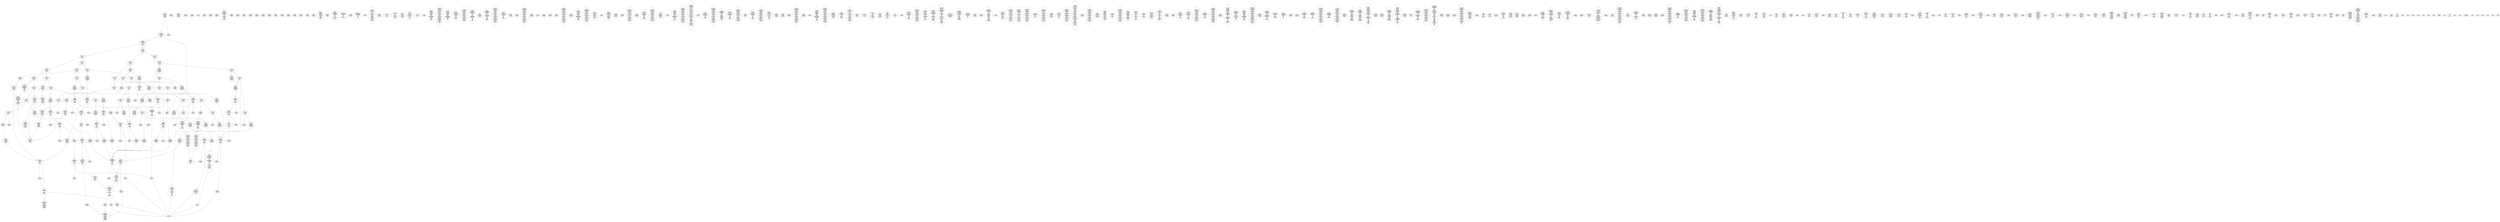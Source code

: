 /* Generated by GvGen v.1.0 (https://www.github.com/stricaud/gvgen) */

digraph G {
compound=true;
   node1 [label="[anywhere]"];
   node2 [label="# 0x0
PUSHX Data
PUSHX Data
MSTORE
CALLVALUE
ISZERO
PUSHX Data
JUMPI
"];
   node3 [label="# 0xc
PUSHX Data
REVERT
"];
   node4 [label="# 0x10
JUMPDEST
PUSHX LogicData
CALLDATASIZE
LT
PUSHX Data
JUMPI
"];
   node5 [label="# 0x1a
PUSHX Data
CALLDATALOAD
PUSHX BitData
SHR
PUSHX LogicData
GT
PUSHX Data
JUMPI
"];
   node6 [label="# 0x2b
PUSHX LogicData
GT
PUSHX Data
JUMPI
"];
   node7 [label="# 0x36
PUSHX LogicData
GT
PUSHX Data
JUMPI
"];
   node8 [label="# 0x41
PUSHX LogicData
EQ
PUSHX Data
JUMPI
"];
   node9 [label="# 0x4c
PUSHX LogicData
EQ
PUSHX Data
JUMPI
"];
   node10 [label="# 0x57
PUSHX LogicData
EQ
PUSHX Data
JUMPI
"];
   node11 [label="# 0x62
PUSHX LogicData
EQ
PUSHX Data
JUMPI
"];
   node12 [label="# 0x6d
PUSHX Data
REVERT
"];
   node13 [label="# 0x71
JUMPDEST
PUSHX LogicData
EQ
PUSHX Data
JUMPI
"];
   node14 [label="# 0x7d
PUSHX LogicData
EQ
PUSHX Data
JUMPI
"];
   node15 [label="# 0x88
PUSHX LogicData
EQ
PUSHX Data
JUMPI
"];
   node16 [label="# 0x93
PUSHX LogicData
EQ
PUSHX Data
JUMPI
"];
   node17 [label="# 0x9e
PUSHX Data
REVERT
"];
   node18 [label="# 0xa2
JUMPDEST
PUSHX LogicData
GT
PUSHX Data
JUMPI
"];
   node19 [label="# 0xae
PUSHX LogicData
EQ
PUSHX Data
JUMPI
"];
   node20 [label="# 0xb9
PUSHX LogicData
EQ
PUSHX Data
JUMPI
"];
   node21 [label="# 0xc4
PUSHX LogicData
EQ
PUSHX Data
JUMPI
"];
   node22 [label="# 0xcf
PUSHX LogicData
EQ
PUSHX Data
JUMPI
"];
   node23 [label="# 0xda
PUSHX Data
REVERT
"];
   node24 [label="# 0xde
JUMPDEST
PUSHX LogicData
EQ
PUSHX Data
JUMPI
"];
   node25 [label="# 0xea
PUSHX LogicData
EQ
PUSHX Data
JUMPI
"];
   node26 [label="# 0xf5
PUSHX LogicData
EQ
PUSHX Data
JUMPI
"];
   node27 [label="# 0x100
PUSHX LogicData
EQ
PUSHX Data
JUMPI
"];
   node28 [label="# 0x10b
PUSHX Data
REVERT
"];
   node29 [label="# 0x10f
JUMPDEST
PUSHX LogicData
GT
PUSHX Data
JUMPI
"];
   node30 [label="# 0x11b
PUSHX LogicData
GT
PUSHX Data
JUMPI
"];
   node31 [label="# 0x126
PUSHX LogicData
EQ
PUSHX Data
JUMPI
"];
   node32 [label="# 0x131
PUSHX LogicData
EQ
PUSHX Data
JUMPI
"];
   node33 [label="# 0x13c
PUSHX LogicData
EQ
PUSHX Data
JUMPI
"];
   node34 [label="# 0x147
PUSHX LogicData
EQ
PUSHX Data
JUMPI
"];
   node35 [label="# 0x152
PUSHX Data
REVERT
"];
   node36 [label="# 0x156
JUMPDEST
PUSHX LogicData
EQ
PUSHX Data
JUMPI
"];
   node37 [label="# 0x162
PUSHX LogicData
EQ
PUSHX Data
JUMPI
"];
   node38 [label="# 0x16d
PUSHX LogicData
EQ
PUSHX Data
JUMPI
"];
   node39 [label="# 0x178
PUSHX LogicData
EQ
PUSHX Data
JUMPI
"];
   node40 [label="# 0x183
PUSHX Data
REVERT
"];
   node41 [label="# 0x187
JUMPDEST
PUSHX LogicData
GT
PUSHX Data
JUMPI
"];
   node42 [label="# 0x193
PUSHX LogicData
EQ
PUSHX Data
JUMPI
"];
   node43 [label="# 0x19e
PUSHX LogicData
EQ
PUSHX Data
JUMPI
"];
   node44 [label="# 0x1a9
PUSHX LogicData
EQ
PUSHX Data
JUMPI
"];
   node45 [label="# 0x1b4
PUSHX LogicData
EQ
PUSHX Data
JUMPI
"];
   node46 [label="# 0x1bf
PUSHX Data
REVERT
"];
   node47 [label="# 0x1c3
JUMPDEST
PUSHX LogicData
EQ
PUSHX Data
JUMPI
"];
   node48 [label="# 0x1cf
PUSHX LogicData
EQ
PUSHX Data
JUMPI
"];
   node49 [label="# 0x1da
PUSHX LogicData
EQ
PUSHX Data
JUMPI
"];
   node50 [label="# 0x1e5
PUSHX LogicData
EQ
PUSHX Data
JUMPI
"];
   node51 [label="# 0x1f0
JUMPDEST
PUSHX Data
REVERT
"];
   node52 [label="# 0x1f5
JUMPDEST
PUSHX Data
PUSHX Data
CALLDATASIZE
PUSHX Data
PUSHX Data
JUMP
"];
   node53 [label="# 0x203
JUMPDEST
PUSHX Data
JUMP
"];
   node54 [label="# 0x208
JUMPDEST
PUSHX MemData
MLOAD
ISZERO
ISZERO
MSTORE
PUSHX ArithData
ADD
"];
   node55 [label="# 0x214
JUMPDEST
PUSHX MemData
MLOAD
SUB
RETURN
"];
   node56 [label="# 0x21d
JUMPDEST
PUSHX Data
PUSHX Data
JUMP
"];
   node57 [label="# 0x225
JUMPDEST
PUSHX MemData
MLOAD
PUSHX Data
PUSHX Data
JUMP
"];
   node58 [label="# 0x232
JUMPDEST
PUSHX Data
PUSHX Data
CALLDATASIZE
PUSHX Data
PUSHX Data
JUMP
"];
   node59 [label="# 0x240
JUMPDEST
PUSHX Data
JUMP
"];
   node60 [label="# 0x245
JUMPDEST
PUSHX MemData
MLOAD
PUSHX ArithData
PUSHX BitData
PUSHX BitData
SHL
SUB
AND
MSTORE
PUSHX ArithData
ADD
PUSHX Data
JUMP
"];
   node61 [label="# 0x25d
JUMPDEST
PUSHX Data
PUSHX Data
CALLDATASIZE
PUSHX Data
PUSHX Data
JUMP
"];
   node62 [label="# 0x26b
JUMPDEST
PUSHX Data
JUMP
"];
   node63 [label="# 0x270
JUMPDEST
STOP
"];
   node64 [label="# 0x272
JUMPDEST
PUSHX Data
PUSHX Data
CALLDATASIZE
PUSHX Data
PUSHX Data
JUMP
"];
   node65 [label="# 0x280
JUMPDEST
PUSHX Data
JUMP
"];
   node66 [label="# 0x285
JUMPDEST
PUSHX Data
PUSHX StorData
SLOAD
JUMP
"];
   node67 [label="# 0x28e
JUMPDEST
PUSHX MemData
MLOAD
MSTORE
PUSHX ArithData
ADD
PUSHX Data
JUMP
"];
   node68 [label="# 0x29c
JUMPDEST
PUSHX Data
PUSHX Data
CALLDATASIZE
PUSHX Data
PUSHX Data
JUMP
"];
   node69 [label="# 0x2aa
JUMPDEST
PUSHX Data
JUMP
"];
   node70 [label="# 0x2af
JUMPDEST
PUSHX Data
PUSHX Data
CALLDATASIZE
PUSHX Data
PUSHX Data
JUMP
"];
   node71 [label="# 0x2bd
JUMPDEST
PUSHX Data
JUMP
"];
   node72 [label="# 0x2c2
JUMPDEST
PUSHX Data
MLOAD
PUSHX ArithData
PUSHX BitData
PUSHX BitData
SHL
SUB
AND
MSTORE
PUSHX ArithData
ADD
MSTORE
ADD
PUSHX Data
JUMP
"];
   node73 [label="# 0x2e1
JUMPDEST
PUSHX Data
PUSHX Data
CALLDATASIZE
PUSHX Data
PUSHX Data
JUMP
"];
   node74 [label="# 0x2ef
JUMPDEST
PUSHX Data
JUMP
"];
   node75 [label="# 0x2f4
JUMPDEST
PUSHX Data
PUSHX Data
CALLDATASIZE
PUSHX Data
PUSHX Data
JUMP
"];
   node76 [label="# 0x302
JUMPDEST
PUSHX Data
JUMP
"];
   node77 [label="# 0x307
JUMPDEST
PUSHX Data
PUSHX Data
CALLDATASIZE
PUSHX Data
PUSHX Data
JUMP
"];
   node78 [label="# 0x315
JUMPDEST
PUSHX Data
JUMP
"];
   node79 [label="# 0x31a
JUMPDEST
PUSHX Data
PUSHX Data
CALLDATASIZE
PUSHX Data
PUSHX Data
JUMP
"];
   node80 [label="# 0x328
JUMPDEST
PUSHX Data
JUMP
"];
   node81 [label="# 0x32d
JUMPDEST
PUSHX Data
PUSHX Data
CALLDATASIZE
PUSHX Data
PUSHX Data
JUMP
"];
   node82 [label="# 0x33b
JUMPDEST
PUSHX Data
JUMP
"];
   node83 [label="# 0x340
JUMPDEST
PUSHX Data
PUSHX Data
CALLDATASIZE
PUSHX Data
PUSHX Data
JUMP
"];
   node84 [label="# 0x34e
JUMPDEST
PUSHX Data
JUMP
"];
   node85 [label="# 0x353
JUMPDEST
PUSHX Data
PUSHX Data
JUMP
"];
   node86 [label="# 0x35b
JUMPDEST
PUSHX Data
PUSHX Data
CALLDATASIZE
PUSHX Data
PUSHX Data
JUMP
"];
   node87 [label="# 0x369
JUMPDEST
PUSHX Data
JUMP
"];
   node88 [label="# 0x36e
JUMPDEST
PUSHX StorData
SLOAD
PUSHX ArithData
PUSHX BitData
PUSHX BitData
SHL
SUB
AND
PUSHX Data
JUMP
"];
   node89 [label="# 0x37f
JUMPDEST
PUSHX StorData
SLOAD
PUSHX Data
PUSHX Data
DIV
PUSHX BitData
AND
JUMP
"];
   node90 [label="# 0x393
JUMPDEST
PUSHX MemData
MLOAD
PUSHX BitData
AND
MSTORE
PUSHX ArithData
ADD
PUSHX Data
JUMP
"];
   node91 [label="# 0x3a5
JUMPDEST
PUSHX Data
PUSHX Data
CALLDATASIZE
PUSHX Data
PUSHX Data
JUMP
"];
   node92 [label="# 0x3b3
JUMPDEST
PUSHX Data
JUMP
"];
   node93 [label="# 0x3b8
JUMPDEST
PUSHX Data
PUSHX Data
JUMP
"];
   node94 [label="# 0x3c0
JUMPDEST
PUSHX StorData
SLOAD
PUSHX Data
PUSHX BitData
AND
JUMP
"];
   node95 [label="# 0x3ce
JUMPDEST
PUSHX MemData
MLOAD
PUSHX BitData
AND
MSTORE
PUSHX ArithData
ADD
PUSHX Data
JUMP
"];
   node96 [label="# 0x3e1
JUMPDEST
PUSHX Data
PUSHX Data
CALLDATASIZE
PUSHX Data
PUSHX Data
JUMP
"];
   node97 [label="# 0x3ef
JUMPDEST
PUSHX Data
JUMP
"];
   node98 [label="# 0x3f4
JUMPDEST
PUSHX Data
PUSHX Data
CALLDATASIZE
PUSHX Data
PUSHX Data
JUMP
"];
   node99 [label="# 0x402
JUMPDEST
PUSHX Data
JUMP
"];
   node100 [label="# 0x407
JUMPDEST
PUSHX Data
PUSHX Data
CALLDATASIZE
PUSHX Data
PUSHX Data
JUMP
"];
   node101 [label="# 0x415
JUMPDEST
PUSHX Data
JUMP
"];
   node102 [label="# 0x41a
JUMPDEST
PUSHX Data
PUSHX Data
JUMP
"];
   node103 [label="# 0x422
JUMPDEST
PUSHX Data
PUSHX Data
CALLDATASIZE
PUSHX Data
PUSHX Data
JUMP
"];
   node104 [label="# 0x430
JUMPDEST
PUSHX Data
JUMP
"];
   node105 [label="# 0x435
JUMPDEST
PUSHX Data
PUSHX Data
CALLDATASIZE
PUSHX Data
PUSHX Data
JUMP
"];
   node106 [label="# 0x443
JUMPDEST
PUSHX Data
JUMP
"];
   node107 [label="# 0x448
JUMPDEST
PUSHX StorData
SLOAD
PUSHX Data
PUSHX Data
DIV
PUSHX BitData
AND
JUMP
"];
   node108 [label="# 0x45b
JUMPDEST
PUSHX Data
PUSHX Data
CALLDATASIZE
PUSHX Data
PUSHX Data
JUMP
"];
   node109 [label="# 0x469
JUMPDEST
PUSHX Data
JUMP
"];
   node110 [label="# 0x46e
JUMPDEST
PUSHX Data
PUSHX Data
JUMP
"];
   node111 [label="# 0x476
JUMPDEST
PUSHX Data
PUSHX Data
CALLDATASIZE
PUSHX Data
PUSHX Data
JUMP
"];
   node112 [label="# 0x484
JUMPDEST
PUSHX Data
PUSHX Data
MSTORE
PUSHX Data
MSTORE
PUSHX Data
SHA3
SLOAD
PUSHX BitData
AND
JUMP
"];
   node113 [label="# 0x499
JUMPDEST
PUSHX Data
PUSHX Data
CALLDATASIZE
PUSHX Data
PUSHX Data
JUMP
"];
   node114 [label="# 0x4a7
JUMPDEST
PUSHX Data
JUMP
"];
   node115 [label="# 0x4ac
JUMPDEST
PUSHX Data
PUSHX ArithData
PUSHX BitData
PUSHX BitData
SHL
SUB
NOT
AND
PUSHX LogicData
EQ
PUSHX Data
JUMPI
"];
   node116 [label="# 0x4e1
PUSHX ArithData
PUSHX BitData
PUSHX BitData
SHL
SUB
NOT
AND
PUSHX LogicData
EQ
"];
   node117 [label="# 0x50f
JUMPDEST
PUSHX Data
JUMPI
"];
   node118 [label="# 0x515
PUSHX LogicData
PUSHX ArithData
PUSHX BitData
PUSHX BitData
SHL
SUB
NOT
AND
EQ
"];
   node119 [label="# 0x543
JUMPDEST
JUMP
"];
   node120 [label="# 0x549
JUMPDEST
PUSHX Data
PUSHX StorData
SLOAD
PUSHX Data
PUSHX Data
JUMP
"];
   node121 [label="# 0x558
JUMPDEST
PUSHX ArithData
ADD
PUSHX ArithData
DIV
MUL
PUSHX ArithData
ADD
PUSHX MemData
MLOAD
ADD
PUSHX Data
MSTORE
MSTORE
PUSHX ArithData
ADD
SLOAD
PUSHX Data
PUSHX Data
JUMP
"];
   node122 [label="# 0x584
JUMPDEST
ISZERO
PUSHX Data
JUMPI
"];
   node123 [label="# 0x58b
PUSHX LogicData
LT
PUSHX Data
JUMPI
"];
   node124 [label="# 0x593
PUSHX ArithData
SLOAD
DIV
MUL
MSTORE
PUSHX ArithData
ADD
PUSHX Data
JUMP
"];
   node125 [label="# 0x5a6
JUMPDEST
ADD
PUSHX Data
MSTORE
PUSHX Data
PUSHX Data
SHA3
"];
   node126 [label="# 0x5b4
JUMPDEST
SLOAD
MSTORE
PUSHX ArithData
ADD
PUSHX ArithData
ADD
GT
PUSHX Data
JUMPI
"];
   node127 [label="# 0x5c8
SUB
PUSHX BitData
AND
ADD
"];
   node128 [label="# 0x5d1
JUMPDEST
JUMP
"];
   node129 [label="# 0x5db
JUMPDEST
PUSHX Data
MSTORE
PUSHX Data
PUSHX Data
MSTORE
PUSHX Data
SHA3
SLOAD
PUSHX ArithData
PUSHX BitData
PUSHX BitData
SHL
SUB
AND
PUSHX Data
JUMPI
"];
   node130 [label="# 0x5f8
PUSHX MemData
MLOAD
PUSHX BitData
PUSHX BitData
SHL
MSTORE
PUSHX Data
PUSHX ArithData
ADD
MSTORE
PUSHX Data
PUSHX ArithData
ADD
MSTORE
PUSHX Data
PUSHX ArithData
ADD
MSTORE
PUSHX BitData
PUSHX BitData
SHL
PUSHX ArithData
ADD
MSTORE
PUSHX ArithData
ADD
"];
   node131 [label="# 0x650
JUMPDEST
PUSHX MemData
MLOAD
SUB
REVERT
"];
   node132 [label="# 0x659
JUMPDEST
PUSHX Data
MSTORE
PUSHX Data
PUSHX Data
MSTORE
PUSHX Data
SHA3
SLOAD
PUSHX ArithData
PUSHX BitData
PUSHX BitData
SHL
SUB
AND
JUMP
"];
   node133 [label="# 0x675
JUMPDEST
PUSHX StorData
SLOAD
PUSHX ArithData
PUSHX BitData
PUSHX BitData
SHL
SUB
AND
CALLER
EQ
PUSHX Data
JUMPI
"];
   node134 [label="# 0x688
PUSHX MemData
MLOAD
PUSHX BitData
PUSHX BitData
SHL
MSTORE
PUSHX Data
PUSHX ArithData
ADD
MSTORE
PUSHX ArithData
ADD
MSTORE
PUSHX Data
PUSHX ArithData
ADD
MSTORE
PUSHX ArithData
ADD
PUSHX Data
JUMP
"];
   node135 [label="# 0x6cf
JUMPDEST
PUSHX StorData
SLOAD
PUSHX ArithData
PUSHX BitData
PUSHX BitData
SHL
SUB
NOT
AND
PUSHX ArithData
PUSHX BitData
PUSHX BitData
SHL
SUB
AND
OR
SSTORE
JUMP
"];
   node136 [label="# 0x6f1
JUMPDEST
PUSHX Data
PUSHX Data
PUSHX Data
JUMP
"];
   node137 [label="# 0x6fc
JUMPDEST
PUSHX ArithData
PUSHX BitData
PUSHX BitData
SHL
SUB
AND
PUSHX ArithData
PUSHX BitData
PUSHX BitData
SHL
SUB
AND
EQ
ISZERO
PUSHX Data
JUMPI
"];
   node138 [label="# 0x719
PUSHX MemData
MLOAD
PUSHX BitData
PUSHX BitData
SHL
MSTORE
PUSHX Data
PUSHX ArithData
ADD
MSTORE
PUSHX Data
PUSHX ArithData
ADD
MSTORE
PUSHX Data
PUSHX ArithData
ADD
MSTORE
PUSHX Data
PUSHX ArithData
ADD
MSTORE
PUSHX ArithData
ADD
PUSHX Data
JUMP
"];
   node139 [label="# 0x786
JUMPDEST
CALLER
PUSHX ArithData
PUSHX BitData
PUSHX BitData
SHL
SUB
AND
EQ
PUSHX Data
JUMPI
"];
   node140 [label="# 0x798
PUSHX Data
CALLER
PUSHX Data
JUMP
"];
   node141 [label="# 0x7a2
JUMPDEST
PUSHX Data
JUMPI
"];
   node142 [label="# 0x7a7
PUSHX MemData
MLOAD
PUSHX BitData
PUSHX BitData
SHL
MSTORE
PUSHX Data
PUSHX ArithData
ADD
MSTORE
PUSHX Data
PUSHX ArithData
ADD
MSTORE
PUSHX Data
PUSHX ArithData
ADD
MSTORE
PUSHX Data
PUSHX ArithData
ADD
MSTORE
PUSHX ArithData
ADD
PUSHX Data
JUMP
"];
   node143 [label="# 0x814
JUMPDEST
PUSHX Data
PUSHX Data
JUMP
"];
   node144 [label="# 0x81e
JUMPDEST
JUMP
"];
   node145 [label="# 0x823
JUMPDEST
PUSHX Data
CALLER
"];
   node146 [label="# 0x828
JUMPDEST
PUSHX Data
JUMP
"];
   node147 [label="# 0x82e
JUMPDEST
PUSHX Data
JUMPI
"];
   node148 [label="# 0x833
PUSHX MemData
MLOAD
PUSHX BitData
PUSHX BitData
SHL
MSTORE
PUSHX Data
PUSHX ArithData
ADD
MSTORE
PUSHX Data
PUSHX ArithData
ADD
MSTORE
PUSHX Data
PUSHX ArithData
ADD
MSTORE
PUSHX Data
PUSHX ArithData
ADD
MSTORE
PUSHX ArithData
ADD
PUSHX Data
JUMP
"];
   node149 [label="# 0x8a0
JUMPDEST
PUSHX Data
PUSHX Data
JUMP
"];
   node150 [label="# 0x8ab
JUMPDEST
PUSHX Data
MSTORE
PUSHX Data
PUSHX Data
MSTORE
PUSHX Data
SHA3
SLOAD
PUSHX ArithData
PUSHX BitData
PUSHX BitData
SHL
SUB
AND
PUSHX Data
JUMPI
"];
   node151 [label="# 0x8ca
PUSHX MemData
MLOAD
PUSHX BitData
PUSHX BitData
SHL
MSTORE
PUSHX Data
PUSHX ArithData
ADD
MSTORE
PUSHX Data
PUSHX ArithData
ADD
MSTORE
PUSHX Data
PUSHX ArithData
ADD
MSTORE
PUSHX ArithData
ADD
PUSHX Data
JUMP
"];
   node152 [label="# 0x911
JUMPDEST
PUSHX StorData
SLOAD
PUSHX Data
PUSHX Data
PUSHX Data
DIV
PUSHX BitData
AND
PUSHX Data
JUMP
"];
   node153 [label="# 0x93e
JUMPDEST
JUMP
"];
   node154 [label="# 0x949
JUMPDEST
PUSHX Data
PUSHX MemData
MLOAD
PUSHX ArithData
ADD
PUSHX Data
MSTORE
PUSHX Data
MSTORE
PUSHX Data
JUMP
"];
   node155 [label="# 0x964
JUMPDEST
PUSHX Data
CALLER
PUSHX Data
JUMP
"];
   node156 [label="# 0x96d
JUMPDEST
PUSHX Data
JUMPI
"];
   node157 [label="# 0x972
PUSHX MemData
MLOAD
PUSHX BitData
PUSHX BitData
SHL
MSTORE
PUSHX Data
PUSHX ArithData
ADD
MSTORE
PUSHX ArithData
ADD
MSTORE
PUSHX Data
PUSHX ArithData
ADD
MSTORE
PUSHX ArithData
ADD
PUSHX Data
JUMP
"];
   node158 [label="# 0x9b9
JUMPDEST
PUSHX Data
PUSHX Data
JUMP
"];
   node159 [label="# 0x9c2
JUMPDEST
JUMP
"];
   node160 [label="# 0x9c5
JUMPDEST
PUSHX StorData
SLOAD
PUSHX ArithData
PUSHX BitData
PUSHX BitData
SHL
SUB
AND
CALLER
EQ
PUSHX Data
JUMPI
"];
   node161 [label="# 0x9d8
PUSHX MemData
MLOAD
PUSHX BitData
PUSHX BitData
SHL
MSTORE
PUSHX Data
PUSHX ArithData
ADD
MSTORE
PUSHX ArithData
ADD
MSTORE
PUSHX Data
PUSHX ArithData
ADD
MSTORE
PUSHX ArithData
ADD
PUSHX Data
JUMP
"];
   node162 [label="# 0xa1f
JUMPDEST
MLOAD
PUSHX Data
PUSHX Data
PUSHX ArithData
ADD
PUSHX Data
JUMP
"];
   node163 [label="# 0xa32
JUMPDEST
JUMP
"];
   node164 [label="# 0xa36
JUMPDEST
PUSHX Data
MSTORE
PUSHX Data
PUSHX Data
MSTORE
PUSHX Data
SHA3
SLOAD
PUSHX ArithData
PUSHX BitData
PUSHX BitData
SHL
SUB
AND
PUSHX Data
JUMPI
"];
   node165 [label="# 0xa54
PUSHX MemData
MLOAD
PUSHX BitData
PUSHX BitData
SHL
MSTORE
PUSHX Data
PUSHX ArithData
ADD
MSTORE
PUSHX Data
PUSHX ArithData
ADD
MSTORE
PUSHX Data
PUSHX ArithData
ADD
MSTORE
PUSHX Data
PUSHX ArithData
ADD
MSTORE
PUSHX ArithData
ADD
PUSHX Data
JUMP
"];
   node166 [label="# 0xac1
JUMPDEST
PUSHX MemData
MLOAD
PUSHX BitData
NOT
PUSHX BitData
SHL
AND
PUSHX ArithData
ADD
MSTORE
PUSHX BitData
AND
PUSHX ArithData
ADD
MSTORE
PUSHX Data
PUSHX ArithData
ADD
PUSHX MemData
MLOAD
PUSHX ArithData
SUB
SUB
MSTORE
PUSHX Data
MSTORE
MLOAD
PUSHX ArithData
ADD
SHA3
PUSHX Data
PUSHX Data
PUSHX StorData
SLOAD
PUSHX Data
JUMP
"];
   node167 [label="# 0xb34
JUMPDEST
JUMP
"];
   node168 [label="# 0xb3e
JUMPDEST
PUSHX Data
PUSHX ArithData
PUSHX BitData
PUSHX BitData
SHL
SUB
AND
PUSHX Data
JUMPI
"];
   node169 [label="# 0xb4f
PUSHX MemData
MLOAD
PUSHX BitData
PUSHX BitData
SHL
MSTORE
PUSHX Data
PUSHX ArithData
ADD
MSTORE
PUSHX Data
PUSHX ArithData
ADD
MSTORE
PUSHX Data
PUSHX ArithData
ADD
MSTORE
PUSHX Data
PUSHX ArithData
ADD
MSTORE
PUSHX ArithData
ADD
PUSHX Data
JUMP
"];
   node170 [label="# 0xbbc
JUMPDEST
PUSHX ArithData
PUSHX BitData
PUSHX BitData
SHL
SUB
AND
PUSHX Data
MSTORE
PUSHX Data
PUSHX Data
MSTORE
PUSHX Data
SHA3
SLOAD
JUMP
"];
   node171 [label="# 0xbd8
JUMPDEST
PUSHX StorData
SLOAD
PUSHX ArithData
PUSHX BitData
PUSHX BitData
SHL
SUB
AND
CALLER
EQ
PUSHX Data
JUMPI
"];
   node172 [label="# 0xbeb
PUSHX MemData
MLOAD
PUSHX BitData
PUSHX BitData
SHL
MSTORE
PUSHX Data
PUSHX ArithData
ADD
MSTORE
PUSHX ArithData
ADD
MSTORE
PUSHX Data
PUSHX ArithData
ADD
MSTORE
PUSHX ArithData
ADD
PUSHX Data
JUMP
"];
   node173 [label="# 0xc32
JUMPDEST
PUSHX Data
PUSHX Data
PUSHX Data
JUMP
"];
   node174 [label="# 0xc3c
JUMPDEST
JUMP
"];
   node175 [label="# 0xc3e
JUMPDEST
PUSHX StorData
SLOAD
PUSHX ArithData
PUSHX BitData
PUSHX BitData
SHL
SUB
AND
CALLER
EQ
PUSHX Data
JUMPI
"];
   node176 [label="# 0xc51
PUSHX MemData
MLOAD
PUSHX BitData
PUSHX BitData
SHL
MSTORE
PUSHX Data
PUSHX ArithData
ADD
MSTORE
PUSHX ArithData
ADD
MSTORE
PUSHX Data
PUSHX ArithData
ADD
MSTORE
PUSHX ArithData
ADD
PUSHX Data
JUMP
"];
   node177 [label="# 0xc98
JUMPDEST
PUSHX Data
SSTORE
JUMP
"];
   node178 [label="# 0xc9d
JUMPDEST
PUSHX StorData
SLOAD
PUSHX ArithData
PUSHX BitData
PUSHX BitData
SHL
SUB
AND
CALLER
EQ
PUSHX Data
JUMPI
"];
   node179 [label="# 0xcb0
PUSHX MemData
MLOAD
PUSHX BitData
PUSHX BitData
SHL
MSTORE
PUSHX Data
PUSHX ArithData
ADD
MSTORE
PUSHX ArithData
ADD
MSTORE
PUSHX Data
PUSHX ArithData
ADD
MSTORE
PUSHX ArithData
ADD
PUSHX Data
JUMP
"];
   node180 [label="# 0xcf7
JUMPDEST
PUSHX StorData
SLOAD
PUSHX BitData
AND
PUSHX ArithData
MUL
PUSHX BitData
NOT
AND
OR
SSTORE
JUMP
"];
   node181 [label="# 0xd17
JUMPDEST
PUSHX Data
PUSHX StorData
SLOAD
PUSHX Data
PUSHX Data
JUMP
"];
   node182 [label="# 0xd26
JUMPDEST
PUSHX Data
CALLER
PUSHX Data
JUMP
"];
   node183 [label="# 0xd31
JUMPDEST
PUSHX Data
CALLER
PUSHX Data
JUMP
"];
   node184 [label="# 0xd3b
JUMPDEST
PUSHX Data
JUMPI
"];
   node185 [label="# 0xd40
PUSHX MemData
MLOAD
PUSHX BitData
PUSHX BitData
SHL
MSTORE
PUSHX Data
PUSHX ArithData
ADD
MSTORE
PUSHX Data
PUSHX ArithData
ADD
MSTORE
PUSHX Data
PUSHX ArithData
ADD
MSTORE
PUSHX Data
PUSHX ArithData
ADD
MSTORE
PUSHX ArithData
ADD
PUSHX Data
JUMP
"];
   node186 [label="# 0xdad
JUMPDEST
PUSHX Data
PUSHX Data
JUMP
"];
   node187 [label="# 0xdb9
JUMPDEST
JUMP
"];
   node188 [label="# 0xdbf
JUMPDEST
PUSHX Data
MSTORE
PUSHX Data
PUSHX Data
MSTORE
PUSHX Data
SHA3
SLOAD
PUSHX Data
PUSHX ArithData
PUSHX BitData
PUSHX BitData
SHL
SUB
AND
PUSHX Data
JUMPI
"];
   node189 [label="# 0xddf
PUSHX MemData
MLOAD
PUSHX BitData
PUSHX BitData
SHL
MSTORE
PUSHX Data
PUSHX ArithData
ADD
MSTORE
PUSHX Data
PUSHX ArithData
ADD
MSTORE
PUSHX Data
PUSHX ArithData
ADD
MSTORE
PUSHX Data
PUSHX ArithData
ADD
MSTORE
PUSHX ArithData
ADD
PUSHX Data
JUMP
"];
   node190 [label="# 0xe4c
JUMPDEST
PUSHX Data
PUSHX MemData
MLOAD
PUSHX ArithData
ADD
PUSHX Data
PUSHX Data
JUMP
"];
   node191 [label="# 0xe5e
JUMPDEST
PUSHX MemData
MLOAD
PUSHX ArithData
SUB
SUB
MSTORE
PUSHX Data
MSTORE
JUMP
"];
   node192 [label="# 0xe74
JUMPDEST
PUSHX StorData
SLOAD
PUSHX Data
PUSHX Data
JUMP
"];
   node193 [label="# 0xe81
JUMPDEST
PUSHX ArithData
ADD
PUSHX ArithData
DIV
MUL
PUSHX ArithData
ADD
PUSHX MemData
MLOAD
ADD
PUSHX Data
MSTORE
MSTORE
PUSHX ArithData
ADD
SLOAD
PUSHX Data
PUSHX Data
JUMP
"];
   node194 [label="# 0xead
JUMPDEST
ISZERO
PUSHX Data
JUMPI
"];
   node195 [label="# 0xeb4
PUSHX LogicData
LT
PUSHX Data
JUMPI
"];
   node196 [label="# 0xebc
PUSHX ArithData
SLOAD
DIV
MUL
MSTORE
PUSHX ArithData
ADD
PUSHX Data
JUMP
"];
   node197 [label="# 0xecf
JUMPDEST
ADD
PUSHX Data
MSTORE
PUSHX Data
PUSHX Data
SHA3
"];
   node198 [label="# 0xedd
JUMPDEST
SLOAD
MSTORE
PUSHX ArithData
ADD
PUSHX ArithData
ADD
GT
PUSHX Data
JUMPI
"];
   node199 [label="# 0xef1
SUB
PUSHX BitData
AND
ADD
"];
   node200 [label="# 0xefa
JUMPDEST
JUMP
"];
   node201 [label="# 0xf02
JUMPDEST
PUSHX StorData
SLOAD
PUSHX ArithData
PUSHX BitData
PUSHX BitData
SHL
SUB
AND
CALLER
EQ
PUSHX Data
JUMPI
"];
   node202 [label="# 0xf15
PUSHX MemData
MLOAD
PUSHX BitData
PUSHX BitData
SHL
MSTORE
PUSHX Data
PUSHX ArithData
ADD
MSTORE
PUSHX ArithData
ADD
MSTORE
PUSHX Data
PUSHX ArithData
ADD
MSTORE
PUSHX ArithData
ADD
PUSHX Data
JUMP
"];
   node203 [label="# 0xf5c
JUMPDEST
PUSHX StorData
SLOAD
ISZERO
ISZERO
PUSHX BitData
PUSHX BitData
SHL
MUL
PUSHX BitData
PUSHX BitData
SHL
NOT
AND
OR
SSTORE
JUMP
"];
   node204 [label="# 0xf7a
JUMPDEST
PUSHX StorData
SLOAD
PUSHX Data
PUSHX ArithData
PUSHX BitData
PUSHX BitData
SHL
SUB
AND
PUSHX BitData
PUSHX BitData
SHL
DIV
PUSHX BitData
AND
ISZERO
PUSHX Data
JUMPI
"];
   node205 [label="# 0xf9c
PUSHX MemData
MLOAD
PUSHX Data
MSTORE
PUSHX ArithData
PUSHX BitData
PUSHX BitData
SHL
SUB
AND
PUSHX ArithData
ADD
MSTORE
AND
AND
PUSHX Data
PUSHX ArithData
ADD
PUSHX Data
PUSHX MemData
MLOAD
SUB
GAS
STATICCALL
ISZERO
ISZERO
PUSHX Data
JUMPI
"];
   node206 [label="# 0xff7
RETURNDATASIZE
PUSHX Data
RETURNDATACOPY
RETURNDATASIZE
PUSHX Data
REVERT
"];
   node207 [label="# 0x1000
JUMPDEST
PUSHX MemData
MLOAD
RETURNDATASIZE
PUSHX BitData
NOT
PUSHX ArithData
ADD
AND
ADD
PUSHX Data
MSTORE
ADD
PUSHX Data
PUSHX Data
JUMP
"];
   node208 [label="# 0x1024
JUMPDEST
PUSHX ArithData
PUSHX BitData
PUSHX BitData
SHL
SUB
AND
EQ
"];
   node209 [label="# 0x102f
JUMPDEST
ISZERO
PUSHX Data
JUMPI
"];
   node210 [label="# 0x1035
PUSHX Data
PUSHX Data
JUMP
"];
   node211 [label="# 0x103e
JUMPDEST
PUSHX ArithData
PUSHX BitData
PUSHX BitData
SHL
SUB
AND
PUSHX Data
MSTORE
PUSHX Data
PUSHX Data
MSTORE
PUSHX Data
SHA3
AND
MSTORE
MSTORE
SHA3
SLOAD
PUSHX BitData
AND
"];
   node212 [label="# 0x1068
JUMPDEST
JUMP
"];
   node213 [label="# 0x1070
JUMPDEST
PUSHX StorData
SLOAD
PUSHX BitData
PUSHX BitData
SHL
DIV
PUSHX BitData
AND
ISZERO
PUSHX Data
JUMPI
"];
   node214 [label="# 0x1083
PUSHX MemData
MLOAD
PUSHX BitData
PUSHX BitData
SHL
MSTORE
PUSHX Data
PUSHX ArithData
ADD
MSTORE
PUSHX ArithData
ADD
MSTORE
PUSHX Data
PUSHX ArithData
ADD
MSTORE
PUSHX ArithData
ADD
PUSHX Data
JUMP
"];
   node215 [label="# 0x10ca
JUMPDEST
PUSHX StorData
SLOAD
PUSHX BitData
PUSHX BitData
SHL
NOT
AND
PUSHX BitData
PUSHX BitData
SHL
OR
SSTORE
PUSHX StorData
SLOAD
PUSHX Data
DIV
PUSHX BitData
AND
PUSHX Data
JUMPI
"];
   node216 [label="# 0x10ee
PUSHX MemData
MLOAD
PUSHX BitData
PUSHX BitData
SHL
MSTORE
PUSHX Data
PUSHX ArithData
ADD
MSTORE
PUSHX Data
PUSHX ArithData
ADD
MSTORE
PUSHX Data
PUSHX ArithData
ADD
MSTORE
PUSHX ArithData
ADD
PUSHX Data
JUMP
"];
   node217 [label="# 0x1135
JUMPDEST
PUSHX LogicData
PUSHX BitData
AND
GT
PUSHX Data
JUMPI
"];
   node218 [label="# 0x1141
PUSHX MemData
MLOAD
PUSHX BitData
PUSHX BitData
SHL
MSTORE
PUSHX Data
PUSHX ArithData
ADD
MSTORE
PUSHX Data
PUSHX ArithData
ADD
MSTORE
PUSHX Data
PUSHX ArithData
ADD
MSTORE
PUSHX ArithData
ADD
PUSHX Data
JUMP
"];
   node219 [label="# 0x1188
JUMPDEST
PUSHX Data
PUSHX BitData
SHR
PUSHX Data
PUSHX Data
JUMP
"];
   node220 [label="# 0x1197
JUMPDEST
PUSHX BitData
AND
PUSHX BitData
AND
LT
PUSHX Data
JUMPI
"];
   node221 [label="# 0x11a4
PUSHX MemData
MLOAD
PUSHX BitData
PUSHX BitData
SHL
MSTORE
PUSHX Data
PUSHX ArithData
ADD
MSTORE
PUSHX Data
PUSHX ArithData
ADD
MSTORE
PUSHX Data
PUSHX ArithData
ADD
MSTORE
PUSHX ArithData
ADD
PUSHX Data
JUMP
"];
   node222 [label="# 0x11eb
JUMPDEST
PUSHX StorData
SLOAD
PUSHX MemData
MLOAD
PUSHX BitData
NOT
CALLER
PUSHX BitData
SHL
AND
PUSHX ArithData
ADD
MSTORE
PUSHX BitData
AND
PUSHX ArithData
ADD
MSTORE
PUSHX Data
PUSHX ArithData
ADD
PUSHX MemData
MLOAD
PUSHX ArithData
SUB
SUB
MSTORE
PUSHX Data
MSTORE
MLOAD
PUSHX ArithData
ADD
SHA3
PUSHX Data
JUMP
"];
   node223 [label="# 0x1255
JUMPDEST
PUSHX Data
JUMPI
"];
   node224 [label="# 0x125a
PUSHX MemData
MLOAD
PUSHX BitData
PUSHX BitData
SHL
MSTORE
PUSHX Data
PUSHX ArithData
ADD
MSTORE
PUSHX Data
PUSHX ArithData
ADD
MSTORE
PUSHX Data
PUSHX ArithData
ADD
MSTORE
PUSHX ArithData
ADD
PUSHX Data
JUMP
"];
   node225 [label="# 0x12a1
JUMPDEST
PUSHX Data
PUSHX BitData
SHR
PUSHX Data
PUSHX Data
JUMP
"];
   node226 [label="# 0x12b0
JUMPDEST
CALLER
PUSHX Data
MSTORE
PUSHX Data
PUSHX Data
MSTORE
PUSHX Data
SHA3
SLOAD
PUSHX BitData
AND
PUSHX Data
AND
PUSHX Data
JUMP
"];
   node227 [label="# 0x12d2
JUMPDEST
PUSHX BitData
AND
LT
PUSHX Data
JUMPI
"];
   node228 [label="# 0x12db
PUSHX MemData
MLOAD
PUSHX BitData
PUSHX BitData
SHL
MSTORE
PUSHX Data
PUSHX ArithData
ADD
MSTORE
PUSHX Data
PUSHX ArithData
ADD
MSTORE
PUSHX Data
PUSHX ArithData
ADD
MSTORE
PUSHX ArithData
ADD
PUSHX Data
JUMP
"];
   node229 [label="# 0x1322
JUMPDEST
CALLER
PUSHX Data
MSTORE
PUSHX Data
PUSHX Data
MSTORE
PUSHX Data
SHA3
SLOAD
PUSHX Data
PUSHX BitData
AND
PUSHX Data
JUMP
"];
   node230 [label="# 0x1344
JUMPDEST
PUSHX ArithData
EXP
SLOAD
PUSHX ArithData
MUL
NOT
AND
PUSHX BitData
AND
MUL
OR
SSTORE
PUSHX Data
"];
   node231 [label="# 0x135f
JUMPDEST
PUSHX BitData
AND
LT
ISZERO
PUSHX Data
JUMPI
"];
   node232 [label="# 0x136b
PUSHX StorData
SLOAD
PUSHX Data
CALLER
PUSHX Data
PUSHX Data
PUSHX BitData
AND
PUSHX Data
JUMP
"];
   node233 [label="# 0x1384
JUMPDEST
PUSHX ArithData
EXP
SLOAD
PUSHX ArithData
MUL
NOT
AND
PUSHX BitData
AND
MUL
OR
SSTORE
PUSHX BitData
AND
PUSHX Data
JUMP
"];
   node234 [label="# 0x13a6
JUMPDEST
PUSHX Data
PUSHX Data
JUMP
"];
   node235 [label="# 0x13b0
JUMPDEST
PUSHX Data
JUMP
"];
   node236 [label="# 0x13b8
JUMPDEST
PUSHX StorData
SLOAD
PUSHX BitData
PUSHX BitData
SHL
NOT
AND
SSTORE
JUMP
"];
   node237 [label="# 0x13cb
JUMPDEST
PUSHX StorData
SLOAD
PUSHX ArithData
PUSHX BitData
PUSHX BitData
SHL
SUB
AND
CALLER
EQ
PUSHX Data
JUMPI
"];
   node238 [label="# 0x13de
PUSHX MemData
MLOAD
PUSHX BitData
PUSHX BitData
SHL
MSTORE
PUSHX Data
PUSHX ArithData
ADD
MSTORE
PUSHX ArithData
ADD
MSTORE
PUSHX Data
PUSHX ArithData
ADD
MSTORE
PUSHX ArithData
ADD
PUSHX Data
JUMP
"];
   node239 [label="# 0x1425
JUMPDEST
PUSHX StorData
SLOAD
PUSHX BitData
NOT
AND
PUSHX ArithData
DIV
PUSHX BitData
AND
ISZERO
MUL
OR
SSTORE
JUMP
"];
   node240 [label="# 0x1444
JUMPDEST
PUSHX StorData
SLOAD
PUSHX ArithData
PUSHX BitData
PUSHX BitData
SHL
SUB
AND
CALLER
EQ
PUSHX Data
JUMPI
"];
   node241 [label="# 0x1457
PUSHX MemData
MLOAD
PUSHX BitData
PUSHX BitData
SHL
MSTORE
PUSHX Data
PUSHX ArithData
ADD
MSTORE
PUSHX ArithData
ADD
MSTORE
PUSHX Data
PUSHX ArithData
ADD
MSTORE
PUSHX ArithData
ADD
PUSHX Data
JUMP
"];
   node242 [label="# 0x149e
JUMPDEST
PUSHX ArithData
PUSHX BitData
PUSHX BitData
SHL
SUB
AND
PUSHX Data
JUMPI
"];
   node243 [label="# 0x14ad
PUSHX MemData
MLOAD
PUSHX BitData
PUSHX BitData
SHL
MSTORE
PUSHX Data
PUSHX ArithData
ADD
MSTORE
PUSHX Data
PUSHX ArithData
ADD
MSTORE
PUSHX Data
PUSHX ArithData
ADD
MSTORE
PUSHX Data
PUSHX ArithData
ADD
MSTORE
PUSHX ArithData
ADD
PUSHX Data
JUMP
"];
   node244 [label="# 0x151a
JUMPDEST
PUSHX Data
PUSHX Data
JUMP
"];
   node245 [label="# 0x1523
JUMPDEST
PUSHX Data
MSTORE
PUSHX Data
PUSHX Data
MSTORE
PUSHX Data
SHA3
SLOAD
PUSHX ArithData
PUSHX BitData
PUSHX BitData
SHL
SUB
NOT
AND
PUSHX ArithData
PUSHX BitData
PUSHX BitData
SHL
SUB
AND
OR
SSTORE
PUSHX Data
PUSHX Data
JUMP
"];
   node246 [label="# 0x1558
JUMPDEST
PUSHX ArithData
PUSHX BitData
PUSHX BitData
SHL
SUB
AND
PUSHX Data
PUSHX MemData
MLOAD
PUSHX MemData
MLOAD
SUB
LOGX
JUMP
"];
   node247 [label="# 0x1591
JUMPDEST
PUSHX Data
MSTORE
PUSHX Data
PUSHX Data
MSTORE
PUSHX Data
SHA3
SLOAD
PUSHX ArithData
PUSHX BitData
PUSHX BitData
SHL
SUB
AND
PUSHX Data
JUMPI
"];
   node248 [label="# 0x15ae
PUSHX MemData
MLOAD
PUSHX BitData
PUSHX BitData
SHL
MSTORE
PUSHX Data
PUSHX ArithData
ADD
MSTORE
PUSHX Data
PUSHX ArithData
ADD
MSTORE
PUSHX Data
PUSHX ArithData
ADD
MSTORE
PUSHX BitData
PUSHX BitData
SHL
PUSHX ArithData
ADD
MSTORE
PUSHX ArithData
ADD
PUSHX Data
JUMP
"];
   node249 [label="# 0x160a
JUMPDEST
PUSHX Data
PUSHX Data
PUSHX Data
JUMP
"];
   node250 [label="# 0x1615
JUMPDEST
PUSHX ArithData
PUSHX BitData
PUSHX BitData
SHL
SUB
AND
PUSHX ArithData
PUSHX BitData
PUSHX BitData
SHL
SUB
AND
EQ
PUSHX Data
JUMPI
"];
   node251 [label="# 0x1632
PUSHX ArithData
PUSHX BitData
PUSHX BitData
SHL
SUB
AND
PUSHX Data
PUSHX Data
JUMP
"];
   node252 [label="# 0x1645
JUMPDEST
PUSHX ArithData
PUSHX BitData
PUSHX BitData
SHL
SUB
AND
EQ
"];
   node253 [label="# 0x1650
JUMPDEST
PUSHX Data
JUMPI
"];
   node254 [label="# 0x1656
PUSHX Data
PUSHX Data
JUMP
"];
   node255 [label="# 0x1660
JUMPDEST
PUSHX ArithData
PUSHX BitData
PUSHX BitData
SHL
SUB
AND
PUSHX Data
PUSHX Data
JUMP
"];
   node256 [label="# 0x1673
JUMPDEST
PUSHX ArithData
PUSHX BitData
PUSHX BitData
SHL
SUB
AND
EQ
PUSHX Data
JUMPI
"];
   node257 [label="# 0x1682
PUSHX MemData
MLOAD
PUSHX BitData
PUSHX BitData
SHL
MSTORE
PUSHX Data
PUSHX ArithData
ADD
MSTORE
PUSHX Data
PUSHX ArithData
ADD
MSTORE
PUSHX Data
PUSHX ArithData
ADD
MSTORE
PUSHX Data
PUSHX ArithData
ADD
MSTORE
PUSHX ArithData
ADD
PUSHX Data
JUMP
"];
   node258 [label="# 0x16ef
JUMPDEST
PUSHX ArithData
PUSHX BitData
PUSHX BitData
SHL
SUB
AND
PUSHX Data
JUMPI
"];
   node259 [label="# 0x16fe
PUSHX MemData
MLOAD
PUSHX BitData
PUSHX BitData
SHL
MSTORE
PUSHX Data
PUSHX ArithData
ADD
MSTORE
PUSHX ArithData
ADD
MSTORE
PUSHX Data
PUSHX ArithData
ADD
MSTORE
PUSHX Data
PUSHX ArithData
ADD
MSTORE
PUSHX ArithData
ADD
PUSHX Data
JUMP
"];
   node260 [label="# 0x176a
JUMPDEST
PUSHX Data
PUSHX Data
PUSHX Data
JUMP
"];
   node261 [label="# 0x1775
JUMPDEST
PUSHX ArithData
PUSHX BitData
PUSHX BitData
SHL
SUB
AND
PUSHX Data
MSTORE
PUSHX Data
PUSHX Data
MSTORE
PUSHX Data
SHA3
SLOAD
PUSHX Data
PUSHX Data
PUSHX Data
JUMP
"];
   node262 [label="# 0x179e
JUMPDEST
SSTORE
PUSHX ArithData
PUSHX BitData
PUSHX BitData
SHL
SUB
AND
PUSHX Data
MSTORE
PUSHX Data
PUSHX Data
MSTORE
PUSHX Data
SHA3
SLOAD
PUSHX Data
PUSHX Data
PUSHX Data
JUMP
"];
   node263 [label="# 0x17cc
JUMPDEST
SSTORE
PUSHX Data
MSTORE
PUSHX Data
PUSHX Data
MSTORE
PUSHX MemData
SHA3
SLOAD
PUSHX ArithData
PUSHX BitData
PUSHX BitData
SHL
SUB
NOT
AND
PUSHX ArithData
PUSHX BitData
PUSHX BitData
SHL
SUB
AND
OR
SSTORE
MLOAD
AND
PUSHX Data
LOGX
JUMP
"];
   node264 [label="# 0x182d
JUMPDEST
PUSHX Data
PUSHX Data
PUSHX Data
JUMP
"];
   node265 [label="# 0x1838
JUMPDEST
PUSHX Data
PUSHX Data
PUSHX Data
JUMP
"];
   node266 [label="# 0x1845
JUMPDEST
PUSHX ArithData
PUSHX BitData
PUSHX BitData
SHL
SUB
AND
PUSHX Data
MSTORE
PUSHX Data
PUSHX Data
MSTORE
PUSHX Data
SHA3
SLOAD
PUSHX Data
PUSHX Data
PUSHX Data
JUMP
"];
   node267 [label="# 0x186e
JUMPDEST
SSTORE
PUSHX Data
MSTORE
PUSHX Data
PUSHX Data
MSTORE
PUSHX MemData
SHA3
SLOAD
PUSHX ArithData
PUSHX BitData
PUSHX BitData
SHL
SUB
NOT
AND
SSTORE
MLOAD
PUSHX ArithData
PUSHX BitData
PUSHX BitData
SHL
SUB
AND
PUSHX Data
LOGX
JUMP
"];
   node268 [label="# 0x18c8
JUMPDEST
PUSHX Data
PUSHX Data
PUSHX Data
JUMP
"];
   node269 [label="# 0x18d5
JUMPDEST
EQ
JUMP
"];
   node270 [label="# 0x18de
JUMPDEST
PUSHX StorData
SLOAD
PUSHX ArithData
PUSHX BitData
PUSHX BitData
SHL
SUB
AND
PUSHX ArithData
PUSHX BitData
PUSHX BitData
SHL
SUB
NOT
AND
OR
SSTORE
PUSHX MemData
MLOAD
AND
PUSHX Data
PUSHX Data
LOGX
JUMP
"];
   node271 [label="# 0x1930
JUMPDEST
PUSHX ArithData
PUSHX BitData
PUSHX BitData
SHL
SUB
AND
PUSHX ArithData
PUSHX BitData
PUSHX BitData
SHL
SUB
AND
EQ
ISZERO
PUSHX Data
JUMPI
"];
   node272 [label="# 0x194b
PUSHX MemData
MLOAD
PUSHX BitData
PUSHX BitData
SHL
MSTORE
PUSHX Data
PUSHX ArithData
ADD
MSTORE
PUSHX Data
PUSHX ArithData
ADD
MSTORE
PUSHX Data
PUSHX ArithData
ADD
MSTORE
PUSHX ArithData
ADD
PUSHX Data
JUMP
"];
   node273 [label="# 0x1992
JUMPDEST
PUSHX ArithData
PUSHX BitData
PUSHX BitData
SHL
SUB
AND
PUSHX Data
MSTORE
PUSHX Data
PUSHX ArithData
MSTORE
PUSHX MemData
SHA3
AND
MSTORE
MSTORE
SHA3
SLOAD
PUSHX BitData
NOT
AND
ISZERO
ISZERO
OR
SSTORE
MLOAD
MSTORE
PUSHX Data
ADD
PUSHX MemData
MLOAD
SUB
LOGX
JUMP
"];
   node274 [label="# 0x19ff
JUMPDEST
PUSHX Data
PUSHX Data
JUMP
"];
   node275 [label="# 0x1a0a
JUMPDEST
PUSHX Data
PUSHX Data
JUMP
"];
   node276 [label="# 0x1a16
JUMPDEST
PUSHX Data
JUMPI
"];
   node277 [label="# 0x1a1b
PUSHX MemData
MLOAD
PUSHX BitData
PUSHX BitData
SHL
MSTORE
PUSHX Data
PUSHX ArithData
ADD
MSTORE
PUSHX Data
PUSHX ArithData
ADD
MSTORE
PUSHX Data
PUSHX ArithData
ADD
MSTORE
PUSHX BitData
PUSHX BitData
SHL
PUSHX ArithData
ADD
MSTORE
PUSHX ArithData
ADD
PUSHX Data
JUMP
"];
   node278 [label="# 0x1a7d
JUMPDEST
PUSHX Data
PUSHX MemData
MLOAD
PUSHX ArithData
ADD
PUSHX Data
MSTORE
PUSHX Data
MSTORE
PUSHX Data
JUMP
"];
   node279 [label="# 0x1a97
JUMPDEST
PUSHX Data
"];
   node280 [label="# 0x1a9c
JUMPDEST
MLOAD
LT
ISZERO
PUSHX Data
JUMPI
"];
   node281 [label="# 0x1aa6
PUSHX Data
MLOAD
LT
PUSHX Data
JUMPI
"];
   node282 [label="# 0x1ab2
PUSHX Data
PUSHX Data
JUMP
"];
   node283 [label="# 0x1ab9
JUMPDEST
PUSHX ArithData
MUL
PUSHX ArithData
ADD
ADD
MLOAD
GT
PUSHX Data
JUMPI
"];
   node284 [label="# 0x1acb
PUSHX Data
MSTORE
PUSHX Data
MSTORE
PUSHX Data
SHA3
PUSHX Data
JUMP
"];
   node285 [label="# 0x1adf
JUMPDEST
PUSHX Data
MSTORE
PUSHX Data
MSTORE
PUSHX Data
SHA3
"];
   node286 [label="# 0x1af0
JUMPDEST
PUSHX Data
PUSHX Data
JUMP
"];
   node287 [label="# 0x1afb
JUMPDEST
PUSHX Data
JUMP
"];
   node288 [label="# 0x1b03
JUMPDEST
JUMP
"];
   node289 [label="# 0x1b0b
JUMPDEST
PUSHX Data
PUSHX ArithData
PUSHX BitData
PUSHX BitData
SHL
SUB
AND
EXTCODESIZE
ISZERO
PUSHX Data
JUMPI
"];
   node290 [label="# 0x1b1e
PUSHX MemData
MLOAD
PUSHX BitData
PUSHX BitData
SHL
MSTORE
PUSHX ArithData
PUSHX BitData
PUSHX BitData
SHL
SUB
AND
PUSHX Data
PUSHX Data
CALLER
PUSHX ArithData
ADD
PUSHX Data
JUMP
"];
   node291 [label="# 0x1b4f
JUMPDEST
PUSHX Data
PUSHX MemData
MLOAD
SUB
PUSHX Data
GAS
CALL
ISZERO
PUSHX Data
JUMPI
"];
   node292 [label="# 0x1b68
PUSHX MemData
MLOAD
PUSHX ArithData
RETURNDATASIZE
ADD
PUSHX BitData
NOT
AND
ADD
MSTORE
PUSHX Data
ADD
PUSHX Data
JUMP
"];
   node293 [label="# 0x1b87
JUMPDEST
PUSHX Data
"];
   node294 [label="# 0x1b8a
JUMPDEST
PUSHX Data
JUMPI
"];
   node295 [label="# 0x1b8f
RETURNDATASIZE
ISZERO
PUSHX Data
JUMPI
"];
   node296 [label="# 0x1b97
PUSHX MemData
MLOAD
PUSHX BitData
NOT
PUSHX ArithData
RETURNDATASIZE
ADD
AND
ADD
PUSHX Data
MSTORE
RETURNDATASIZE
MSTORE
RETURNDATASIZE
PUSHX Data
PUSHX ArithData
ADD
RETURNDATACOPY
PUSHX Data
JUMP
"];
   node297 [label="# 0x1bb8
JUMPDEST
PUSHX Data
"];
   node298 [label="# 0x1bbd
JUMPDEST
MLOAD
PUSHX Data
JUMPI
"];
   node299 [label="# 0x1bc5
PUSHX MemData
MLOAD
PUSHX BitData
PUSHX BitData
SHL
MSTORE
PUSHX Data
PUSHX ArithData
ADD
MSTORE
PUSHX Data
PUSHX ArithData
ADD
MSTORE
PUSHX Data
PUSHX ArithData
ADD
MSTORE
PUSHX BitData
PUSHX BitData
SHL
PUSHX ArithData
ADD
MSTORE
PUSHX ArithData
ADD
PUSHX Data
JUMP
"];
   node300 [label="# 0x1c27
JUMPDEST
MLOAD
PUSHX ArithData
ADD
REVERT
"];
   node301 [label="# 0x1c2f
JUMPDEST
PUSHX ArithData
PUSHX BitData
PUSHX BitData
SHL
SUB
NOT
AND
PUSHX BitData
PUSHX BitData
SHL
EQ
PUSHX Data
JUMP
"];
   node302 [label="# 0x1c49
JUMPDEST
PUSHX Data
JUMP
"];
   node303 [label="# 0x1c54
JUMPDEST
PUSHX Data
PUSHX Data
JUMP
"];
   node304 [label="# 0x1c5e
JUMPDEST
PUSHX Data
PUSHX Data
PUSHX Data
JUMP
"];
   node305 [label="# 0x1c6b
JUMPDEST
PUSHX Data
JUMPI
"];
   node306 [label="# 0x1c70
PUSHX MemData
MLOAD
PUSHX BitData
PUSHX BitData
SHL
MSTORE
PUSHX Data
PUSHX ArithData
ADD
MSTORE
PUSHX Data
PUSHX ArithData
ADD
MSTORE
PUSHX Data
PUSHX ArithData
ADD
MSTORE
PUSHX BitData
PUSHX BitData
SHL
PUSHX ArithData
ADD
MSTORE
PUSHX ArithData
ADD
PUSHX Data
JUMP
"];
   node307 [label="# 0x1cd2
JUMPDEST
PUSHX ArithData
PUSHX BitData
PUSHX BitData
SHL
SUB
AND
PUSHX Data
JUMPI
"];
   node308 [label="# 0x1ce1
PUSHX MemData
MLOAD
PUSHX BitData
PUSHX BitData
SHL
MSTORE
PUSHX Data
PUSHX ArithData
ADD
MSTORE
PUSHX ArithData
ADD
MSTORE
PUSHX Data
PUSHX ArithData
ADD
MSTORE
PUSHX ArithData
ADD
PUSHX Data
JUMP
"];
   node309 [label="# 0x1d28
JUMPDEST
PUSHX Data
MSTORE
PUSHX Data
PUSHX Data
MSTORE
PUSHX Data
SHA3
SLOAD
PUSHX ArithData
PUSHX BitData
PUSHX BitData
SHL
SUB
AND
ISZERO
PUSHX Data
JUMPI
"];
   node310 [label="# 0x1d46
PUSHX MemData
MLOAD
PUSHX BitData
PUSHX BitData
SHL
MSTORE
PUSHX Data
PUSHX ArithData
ADD
MSTORE
PUSHX Data
PUSHX ArithData
ADD
MSTORE
PUSHX Data
PUSHX ArithData
ADD
MSTORE
PUSHX ArithData
ADD
PUSHX Data
JUMP
"];
   node311 [label="# 0x1d8d
JUMPDEST
PUSHX ArithData
PUSHX BitData
PUSHX BitData
SHL
SUB
AND
PUSHX Data
MSTORE
PUSHX Data
PUSHX Data
MSTORE
PUSHX Data
SHA3
SLOAD
PUSHX Data
PUSHX Data
PUSHX Data
JUMP
"];
   node312 [label="# 0x1db6
JUMPDEST
SSTORE
PUSHX Data
MSTORE
PUSHX Data
PUSHX Data
MSTORE
PUSHX MemData
SHA3
SLOAD
PUSHX ArithData
PUSHX BitData
PUSHX BitData
SHL
SUB
NOT
AND
PUSHX ArithData
PUSHX BitData
PUSHX BitData
SHL
SUB
AND
OR
SSTORE
MLOAD
PUSHX Data
LOGX
JUMP
"];
   node313 [label="# 0x1e14
JUMPDEST
SLOAD
PUSHX Data
PUSHX Data
JUMP
"];
   node314 [label="# 0x1e20
JUMPDEST
PUSHX Data
MSTORE
PUSHX Data
PUSHX Data
SHA3
PUSHX ArithData
ADD
PUSHX Data
DIV
ADD
PUSHX Data
JUMPI
"];
   node315 [label="# 0x1e3a
PUSHX Data
SSTORE
PUSHX Data
JUMP
"];
   node316 [label="# 0x1e42
JUMPDEST
PUSHX LogicData
LT
PUSHX Data
JUMPI
"];
   node317 [label="# 0x1e4b
MLOAD
PUSHX BitData
NOT
AND
ADD
OR
SSTORE
PUSHX Data
JUMP
"];
   node318 [label="# 0x1e5b
JUMPDEST
ADD
PUSHX ArithData
ADD
SSTORE
ISZERO
PUSHX Data
JUMPI
"];
   node319 [label="# 0x1e6a
ADD
"];
   node320 [label="# 0x1e6d
JUMPDEST
GT
ISZERO
PUSHX Data
JUMPI
"];
   node321 [label="# 0x1e76
MLOAD
SSTORE
PUSHX ArithData
ADD
PUSHX ArithData
ADD
PUSHX Data
JUMP
"];
   node322 [label="# 0x1e88
JUMPDEST
PUSHX Data
PUSHX Data
JUMP
"];
   node323 [label="# 0x1e94
JUMPDEST
JUMP
"];
   node324 [label="# 0x1e98
JUMPDEST
"];
   node325 [label="# 0x1e99
JUMPDEST
GT
ISZERO
PUSHX Data
JUMPI
"];
   node326 [label="# 0x1ea2
PUSHX Data
SSTORE
PUSHX ArithData
ADD
PUSHX Data
JUMP
"];
   node327 [label="# 0x1ead
JUMPDEST
PUSHX ArithData
PUSHX BitData
PUSHX BitData
SHL
SUB
NOT
AND
EQ
PUSHX Data
JUMPI
"];
   node328 [label="# 0x1ebf
PUSHX Data
REVERT
"];
   node329 [label="# 0x1ec3
JUMPDEST
PUSHX Data
PUSHX LogicData
SUB
SLT
ISZERO
PUSHX Data
JUMPI
"];
   node330 [label="# 0x1ed1
PUSHX Data
REVERT
"];
   node331 [label="# 0x1ed5
JUMPDEST
CALLDATALOAD
PUSHX Data
PUSHX Data
JUMP
"];
   node332 [label="# 0x1ee0
JUMPDEST
JUMP
"];
   node333 [label="# 0x1ee7
JUMPDEST
PUSHX Data
MLOAD
MSTORE
PUSHX Data
"];
   node334 [label="# 0x1ef1
JUMPDEST
LT
ISZERO
PUSHX Data
JUMPI
"];
   node335 [label="# 0x1efa
PUSHX ArithData
ADD
ADD
MLOAD
ADD
ADD
MSTORE
ADD
PUSHX Data
JUMP
"];
   node336 [label="# 0x1f0d
JUMPDEST
GT
ISZERO
PUSHX Data
JUMPI
"];
   node337 [label="# 0x1f16
PUSHX Data
PUSHX ArithData
ADD
ADD
MSTORE
"];
   node338 [label="# 0x1f1f
JUMPDEST
PUSHX ArithData
ADD
PUSHX BitData
NOT
AND
ADD
PUSHX ArithData
ADD
JUMP
"];
   node339 [label="# 0x1f34
JUMPDEST
PUSHX Data
MSTORE
PUSHX Data
PUSHX Data
PUSHX ArithData
ADD
PUSHX Data
JUMP
"];
   node340 [label="# 0x1f47
JUMPDEST
PUSHX Data
PUSHX LogicData
SUB
SLT
ISZERO
PUSHX Data
JUMPI
"];
   node341 [label="# 0x1f55
PUSHX Data
REVERT
"];
   node342 [label="# 0x1f59
JUMPDEST
CALLDATALOAD
JUMP
"];
   node343 [label="# 0x1f60
JUMPDEST
PUSHX ArithData
PUSHX BitData
PUSHX BitData
SHL
SUB
AND
EQ
PUSHX Data
JUMPI
"];
   node344 [label="# 0x1f71
PUSHX Data
REVERT
"];
   node345 [label="# 0x1f75
JUMPDEST
PUSHX Data
PUSHX LogicData
SUB
SLT
ISZERO
PUSHX Data
JUMPI
"];
   node346 [label="# 0x1f83
PUSHX Data
REVERT
"];
   node347 [label="# 0x1f87
JUMPDEST
CALLDATALOAD
PUSHX Data
PUSHX Data
JUMP
"];
   node348 [label="# 0x1f92
JUMPDEST
PUSHX Data
PUSHX LogicData
SUB
SLT
ISZERO
PUSHX Data
JUMPI
"];
   node349 [label="# 0x1fa1
PUSHX Data
REVERT
"];
   node350 [label="# 0x1fa5
JUMPDEST
CALLDATALOAD
PUSHX Data
PUSHX Data
JUMP
"];
   node351 [label="# 0x1fb0
JUMPDEST
PUSHX ArithData
ADD
CALLDATALOAD
JUMP
"];
   node352 [label="# 0x1fbe
JUMPDEST
PUSHX Data
PUSHX Data
PUSHX LogicData
SUB
SLT
ISZERO
PUSHX Data
JUMPI
"];
   node353 [label="# 0x1fcf
PUSHX Data
REVERT
"];
   node354 [label="# 0x1fd3
JUMPDEST
CALLDATALOAD
PUSHX Data
PUSHX Data
JUMP
"];
   node355 [label="# 0x1fde
JUMPDEST
PUSHX ArithData
ADD
CALLDATALOAD
PUSHX Data
PUSHX Data
JUMP
"];
   node356 [label="# 0x1fee
JUMPDEST
PUSHX ArithData
ADD
CALLDATALOAD
JUMP
"];
   node357 [label="# 0x1fff
JUMPDEST
PUSHX Data
PUSHX LogicData
SUB
SLT
ISZERO
PUSHX Data
JUMPI
"];
   node358 [label="# 0x200e
PUSHX Data
REVERT
"];
   node359 [label="# 0x2012
JUMPDEST
CALLDATALOAD
PUSHX ArithData
ADD
CALLDATALOAD
JUMP
"];
   node360 [label="# 0x2021
JUMPDEST
PUSHX BitData
PUSHX BitData
SHL
PUSHX Data
MSTORE
PUSHX Data
PUSHX Data
MSTORE
PUSHX Data
PUSHX Data
REVERT
"];
   node361 [label="# 0x2037
JUMPDEST
PUSHX MemData
MLOAD
PUSHX ArithData
ADD
PUSHX BitData
NOT
AND
ADD
PUSHX LogicData
GT
LT
OR
ISZERO
PUSHX Data
JUMPI
"];
   node362 [label="# 0x2059
PUSHX Data
PUSHX Data
JUMP
"];
   node363 [label="# 0x2060
JUMPDEST
PUSHX Data
MSTORE
JUMP
"];
   node364 [label="# 0x2068
JUMPDEST
PUSHX Data
PUSHX LogicData
GT
ISZERO
PUSHX Data
JUMPI
"];
   node365 [label="# 0x207b
PUSHX Data
PUSHX Data
JUMP
"];
   node366 [label="# 0x2082
JUMPDEST
PUSHX Data
PUSHX ArithData
ADD
PUSHX BitData
NOT
AND
PUSHX ArithData
ADD
PUSHX Data
JUMP
"];
   node367 [label="# 0x2095
JUMPDEST
MSTORE
ADD
GT
ISZERO
PUSHX Data
JUMPI
"];
   node368 [label="# 0x20a5
PUSHX Data
REVERT
"];
   node369 [label="# 0x20a9
JUMPDEST
PUSHX ArithData
ADD
CALLDATACOPY
PUSHX Data
PUSHX ArithData
ADD
ADD
MSTORE
JUMP
"];
   node370 [label="# 0x20c0
JUMPDEST
PUSHX Data
PUSHX LogicData
SUB
SLT
ISZERO
PUSHX Data
JUMPI
"];
   node371 [label="# 0x20ce
PUSHX Data
REVERT
"];
   node372 [label="# 0x20d2
JUMPDEST
CALLDATALOAD
PUSHX LogicData
GT
ISZERO
PUSHX Data
JUMPI
"];
   node373 [label="# 0x20e5
PUSHX Data
REVERT
"];
   node374 [label="# 0x20e9
JUMPDEST
ADD
PUSHX ArithData
ADD
SGT
PUSHX Data
JUMPI
"];
   node375 [label="# 0x20f6
PUSHX Data
REVERT
"];
   node376 [label="# 0x20fa
JUMPDEST
PUSHX Data
CALLDATALOAD
PUSHX ArithData
ADD
PUSHX Data
JUMP
"];
   node377 [label="# 0x2109
JUMPDEST
PUSHX Data
PUSHX ArithData
ADD
SLT
PUSHX Data
JUMPI
"];
   node378 [label="# 0x2116
PUSHX Data
REVERT
"];
   node379 [label="# 0x211a
JUMPDEST
CALLDATALOAD
PUSHX Data
PUSHX LogicData
GT
ISZERO
PUSHX Data
JUMPI
"];
   node380 [label="# 0x212f
PUSHX Data
PUSHX Data
JUMP
"];
   node381 [label="# 0x2136
JUMPDEST
PUSHX BitData
SHL
PUSHX Data
ADD
PUSHX Data
JUMP
"];
   node382 [label="# 0x2145
JUMPDEST
MSTORE
ADD
ADD
ADD
GT
ISZERO
PUSHX Data
JUMPI
"];
   node383 [label="# 0x215b
PUSHX Data
REVERT
"];
   node384 [label="# 0x215f
JUMPDEST
ADD
"];
   node385 [label="# 0x2165
JUMPDEST
LT
ISZERO
PUSHX Data
JUMPI
"];
   node386 [label="# 0x216e
CALLDATALOAD
MSTORE
ADD
ADD
PUSHX Data
JUMP
"];
   node387 [label="# 0x217e
JUMPDEST
JUMP
"];
   node388 [label="# 0x2189
JUMPDEST
CALLDATALOAD
PUSHX BitData
AND
EQ
PUSHX Data
JUMPI
"];
   node389 [label="# 0x21b5
PUSHX Data
REVERT
"];
   node390 [label="# 0x21b9
JUMPDEST
JUMP
"];
   node391 [label="# 0x21be
JUMPDEST
PUSHX Data
PUSHX Data
PUSHX LogicData
SUB
SLT
ISZERO
PUSHX Data
JUMPI
"];
   node392 [label="# 0x21cf
PUSHX Data
REVERT
"];
   node393 [label="# 0x21d3
JUMPDEST
CALLDATALOAD
PUSHX Data
PUSHX Data
JUMP
"];
   node394 [label="# 0x21de
JUMPDEST
PUSHX ArithData
ADD
CALLDATALOAD
PUSHX LogicData
GT
ISZERO
PUSHX Data
JUMPI
"];
   node395 [label="# 0x21f6
PUSHX Data
REVERT
"];
   node396 [label="# 0x21fa
JUMPDEST
PUSHX Data
ADD
PUSHX Data
JUMP
"];
   node397 [label="# 0x2206
JUMPDEST
PUSHX Data
PUSHX ArithData
ADD
PUSHX Data
JUMP
"];
   node398 [label="# 0x2215
JUMPDEST
JUMP
"];
   node399 [label="# 0x221e
JUMPDEST
CALLDATALOAD
PUSHX BitData
AND
EQ
PUSHX Data
JUMPI
"];
   node400 [label="# 0x222b
PUSHX Data
REVERT
"];
   node401 [label="# 0x222f
JUMPDEST
PUSHX Data
PUSHX LogicData
SUB
SLT
ISZERO
PUSHX Data
JUMPI
"];
   node402 [label="# 0x223d
PUSHX Data
REVERT
"];
   node403 [label="# 0x2241
JUMPDEST
PUSHX Data
PUSHX Data
JUMP
"];
   node404 [label="# 0x224a
JUMPDEST
CALLDATALOAD
ISZERO
ISZERO
EQ
PUSHX Data
JUMPI
"];
   node405 [label="# 0x2256
PUSHX Data
REVERT
"];
   node406 [label="# 0x225a
JUMPDEST
PUSHX Data
PUSHX LogicData
SUB
SLT
ISZERO
PUSHX Data
JUMPI
"];
   node407 [label="# 0x2269
PUSHX Data
REVERT
"];
   node408 [label="# 0x226d
JUMPDEST
CALLDATALOAD
PUSHX Data
PUSHX Data
JUMP
"];
   node409 [label="# 0x2278
JUMPDEST
PUSHX Data
PUSHX ArithData
ADD
PUSHX Data
JUMP
"];
   node410 [label="# 0x2286
JUMPDEST
JUMP
"];
   node411 [label="# 0x228f
JUMPDEST
PUSHX Data
PUSHX Data
PUSHX LogicData
SUB
SLT
ISZERO
PUSHX Data
JUMPI
"];
   node412 [label="# 0x22a1
PUSHX Data
REVERT
"];
   node413 [label="# 0x22a5
JUMPDEST
CALLDATALOAD
PUSHX Data
PUSHX Data
JUMP
"];
   node414 [label="# 0x22b0
JUMPDEST
PUSHX ArithData
ADD
CALLDATALOAD
PUSHX Data
PUSHX Data
JUMP
"];
   node415 [label="# 0x22c0
JUMPDEST
PUSHX ArithData
ADD
CALLDATALOAD
PUSHX ArithData
ADD
CALLDATALOAD
PUSHX LogicData
GT
ISZERO
PUSHX Data
JUMPI
"];
   node416 [label="# 0x22df
PUSHX Data
REVERT
"];
   node417 [label="# 0x22e3
JUMPDEST
ADD
PUSHX ArithData
ADD
SGT
PUSHX Data
JUMPI
"];
   node418 [label="# 0x22f0
PUSHX Data
REVERT
"];
   node419 [label="# 0x22f4
JUMPDEST
PUSHX Data
CALLDATALOAD
PUSHX ArithData
ADD
PUSHX Data
JUMP
"];
   node420 [label="# 0x2303
JUMPDEST
JUMP
"];
   node421 [label="# 0x230f
JUMPDEST
PUSHX Data
PUSHX LogicData
SUB
SLT
ISZERO
PUSHX Data
JUMPI
"];
   node422 [label="# 0x231d
PUSHX Data
REVERT
"];
   node423 [label="# 0x2321
JUMPDEST
PUSHX Data
PUSHX Data
JUMP
"];
   node424 [label="# 0x232a
JUMPDEST
PUSHX Data
PUSHX LogicData
SUB
SLT
ISZERO
PUSHX Data
JUMPI
"];
   node425 [label="# 0x2339
PUSHX Data
REVERT
"];
   node426 [label="# 0x233d
JUMPDEST
CALLDATALOAD
PUSHX Data
PUSHX Data
JUMP
"];
   node427 [label="# 0x2348
JUMPDEST
PUSHX ArithData
ADD
CALLDATALOAD
PUSHX Data
PUSHX Data
JUMP
"];
   node428 [label="# 0x2358
JUMPDEST
JUMP
"];
   node429 [label="# 0x2363
JUMPDEST
PUSHX Data
PUSHX Data
PUSHX LogicData
SUB
SLT
ISZERO
PUSHX Data
JUMPI
"];
   node430 [label="# 0x2374
PUSHX Data
REVERT
"];
   node431 [label="# 0x2378
JUMPDEST
CALLDATALOAD
PUSHX LogicData
GT
ISZERO
PUSHX Data
JUMPI
"];
   node432 [label="# 0x238b
PUSHX Data
REVERT
"];
   node433 [label="# 0x238f
JUMPDEST
PUSHX Data
ADD
PUSHX Data
JUMP
"];
   node434 [label="# 0x239b
JUMPDEST
PUSHX Data
PUSHX ArithData
ADD
PUSHX Data
JUMP
"];
   node435 [label="# 0x23aa
JUMPDEST
PUSHX Data
PUSHX ArithData
ADD
PUSHX Data
JUMP
"];
   node436 [label="# 0x23b8
JUMPDEST
PUSHX BitData
SHR
AND
PUSHX Data
JUMPI
"];
   node437 [label="# 0x23c6
PUSHX BitData
AND
"];
   node438 [label="# 0x23cc
JUMPDEST
PUSHX LogicData
LT
EQ
ISZERO
PUSHX Data
JUMPI
"];
   node439 [label="# 0x23d8
PUSHX BitData
PUSHX BitData
SHL
PUSHX Data
MSTORE
PUSHX Data
PUSHX Data
MSTORE
PUSHX Data
PUSHX Data
REVERT
"];
   node440 [label="# 0x23ed
JUMPDEST
JUMP
"];
   node441 [label="# 0x23f3
JUMPDEST
PUSHX BitData
PUSHX BitData
SHL
PUSHX Data
MSTORE
PUSHX Data
PUSHX Data
MSTORE
PUSHX Data
PUSHX Data
REVERT
"];
   node442 [label="# 0x2409
JUMPDEST
PUSHX Data
PUSHX Data
JUMPI
"];
   node443 [label="# 0x2411
PUSHX BitData
PUSHX BitData
SHL
PUSHX Data
MSTORE
PUSHX Data
PUSHX Data
MSTORE
PUSHX Data
PUSHX Data
REVERT
"];
   node444 [label="# 0x2426
JUMPDEST
DIV
JUMP
"];
   node445 [label="# 0x242b
JUMPDEST
PUSHX Data
SLOAD
PUSHX BitData
SHR
AND
PUSHX Data
JUMPI
"];
   node446 [label="# 0x2441
PUSHX BitData
AND
"];
   node447 [label="# 0x2447
JUMPDEST
PUSHX LogicData
LT
EQ
ISZERO
PUSHX Data
JUMPI
"];
   node448 [label="# 0x2454
PUSHX BitData
PUSHX BitData
SHL
MSTORE
PUSHX Data
PUSHX Data
MSTORE
PUSHX Data
REVERT
"];
   node449 [label="# 0x2467
JUMPDEST
ISZERO
PUSHX Data
JUMPI
"];
   node450 [label="# 0x246f
PUSHX LogicData
EQ
PUSHX Data
JUMPI
"];
   node451 [label="# 0x2477
PUSHX Data
JUMP
"];
   node452 [label="# 0x247b
JUMPDEST
PUSHX BitData
NOT
AND
MSTORE
ADD
PUSHX Data
JUMP
"];
   node453 [label="# 0x248c
JUMPDEST
PUSHX Data
MSTORE
PUSHX Data
SHA3
PUSHX Data
"];
   node454 [label="# 0x2498
JUMPDEST
LT
ISZERO
PUSHX Data
JUMPI
"];
   node455 [label="# 0x24a1
SLOAD
ADD
MSTORE
ADD
ADD
PUSHX Data
JUMP
"];
   node456 [label="# 0x24b1
JUMPDEST
ADD
"];
   node457 [label="# 0x24b9
JUMPDEST
JUMP
"];
   node458 [label="# 0x24c7
JUMPDEST
PUSHX Data
PUSHX LogicData
SUB
SLT
ISZERO
PUSHX Data
JUMPI
"];
   node459 [label="# 0x24d5
PUSHX Data
REVERT
"];
   node460 [label="# 0x24d9
JUMPDEST
MLOAD
PUSHX Data
PUSHX Data
JUMP
"];
   node461 [label="# 0x24e4
JUMPDEST
PUSHX Data
PUSHX BitData
AND
PUSHX BitData
AND
PUSHX ArithData
SUB
GT
ISZERO
PUSHX Data
JUMPI
"];
   node462 [label="# 0x24fa
PUSHX Data
PUSHX Data
JUMP
"];
   node463 [label="# 0x2501
JUMPDEST
ADD
JUMP
"];
   node464 [label="# 0x2509
JUMPDEST
PUSHX Data
PUSHX Data
AND
EQ
ISZERO
PUSHX Data
JUMPI
"];
   node465 [label="# 0x251a
PUSHX Data
PUSHX Data
JUMP
"];
   node466 [label="# 0x2521
JUMPDEST
PUSHX ArithData
ADD
JUMP
"];
   node467 [label="# 0x252b
JUMPDEST
PUSHX Data
PUSHX BitData
NOT
EQ
ISZERO
PUSHX Data
JUMPI
"];
   node468 [label="# 0x2538
PUSHX Data
PUSHX Data
JUMP
"];
   node469 [label="# 0x253f
JUMPDEST
PUSHX ArithData
ADD
JUMP
"];
   node470 [label="# 0x2546
JUMPDEST
PUSHX Data
LT
ISZERO
PUSHX Data
JUMPI
"];
   node471 [label="# 0x2551
PUSHX Data
PUSHX Data
JUMP
"];
   node472 [label="# 0x2558
JUMPDEST
SUB
JUMP
"];
   node473 [label="# 0x255d
JUMPDEST
PUSHX Data
NOT
GT
ISZERO
PUSHX Data
JUMPI
"];
   node474 [label="# 0x2569
PUSHX Data
PUSHX Data
JUMP
"];
   node475 [label="# 0x2570
JUMPDEST
ADD
JUMP
"];
   node476 [label="# 0x2575
JUMPDEST
PUSHX BitData
PUSHX BitData
SHL
PUSHX Data
MSTORE
PUSHX Data
PUSHX Data
MSTORE
PUSHX Data
PUSHX Data
REVERT
"];
   node477 [label="# 0x258b
JUMPDEST
PUSHX Data
PUSHX ArithData
PUSHX BitData
PUSHX BitData
SHL
SUB
AND
MSTORE
AND
PUSHX ArithData
ADD
MSTORE
PUSHX ArithData
ADD
MSTORE
PUSHX Data
PUSHX ArithData
ADD
MSTORE
PUSHX Data
PUSHX ArithData
ADD
PUSHX Data
JUMP
"];
   node478 [label="# 0x25bd
JUMPDEST
PUSHX Data
PUSHX LogicData
SUB
SLT
ISZERO
PUSHX Data
JUMPI
"];
   node479 [label="# 0x25cb
PUSHX Data
REVERT
"];
   node480 [label="# 0x25cf
JUMPDEST
MLOAD
PUSHX Data
PUSHX Data
JUMP
"];
   node481 [label="# 0x25da
INVALID
"];
   node482 [label="# 0x25db
LOGX
PUSHX Data
INVALID
"];
   node483 [label="# 0x25e3
SLT
SHA3
GASLIMIT
INVALID
"];
   node484 [label="# 0x25e7
SHR
INVALID
"];
   node485 [label="# 0x25e9
INVALID
"];
   node486 [label="# 0x25ea
INVALID
"];
   node487 [label="# 0x25eb
INVALID
"];
   node488 [label="# 0x25ec
INVALID
"];
   node489 [label="# 0x25ed
INVALID
"];
   node490 [label="# 0x25ee
INVALID
"];
   node491 [label="# 0x25ef
CODESIZE
INVALID
"];
   node492 [label="# 0x25f1
INVALID
"];
   node493 [label="# 0x25f2
SHL
DIV
INVALID
"];
   node494 [label="# 0x25f5
INVALID
"];
   node495 [label="# 0x25f6
INVALID
"];
   node496 [label="# 0x25f7
EXTCODEHASH
INVALID
"];
   node497 [label="# 0x25f9
INVALID
"];
   node498 [label="# 0x25fa
INVALID
"];
   node499 [label="# 0x25fb
INVALID
"];
   node500 [label="# 0x25fc
INVALID
"];
   node501 [label="# 0x25fd
INVALID
"];
   node502 [label="# 0x25fe
INVALID
"];
node2->node4;
node2->node3;
node4->node51;
node4->node5;
node5->node29;
node5->node6;
node6->node18;
node6->node7;
node7->node13;
node7->node8;
node8->node108;
node8->node9;
node9->node110;
node9->node10;
node10->node111;
node10->node11;
node11->node113;
node11->node12;
node13->node102;
node13->node14;
node14->node103;
node14->node15;
node15->node105;
node15->node16;
node16->node107;
node16->node17;
node18->node24;
node18->node19;
node19->node94;
node19->node20;
node20->node96;
node20->node21;
node21->node98;
node21->node22;
node22->node100;
node22->node23;
node24->node88;
node24->node25;
node25->node89;
node25->node26;
node26->node91;
node26->node27;
node27->node93;
node27->node28;
node29->node41;
node29->node30;
node30->node36;
node30->node31;
node31->node81;
node31->node32;
node32->node83;
node32->node33;
node33->node85;
node33->node34;
node34->node86;
node34->node35;
node36->node73;
node36->node37;
node37->node75;
node37->node38;
node38->node77;
node38->node39;
node39->node79;
node39->node40;
node41->node47;
node41->node42;
node42->node64;
node42->node43;
node43->node66;
node43->node44;
node44->node68;
node44->node45;
node45->node70;
node45->node46;
node47->node52;
node47->node48;
node48->node56;
node48->node49;
node49->node58;
node49->node50;
node50->node61;
node50->node51;
node52->node329;
node54->node55;
node56->node120;
node58->node340;
node60->node55;
node61->node345;
node64->node348;
node66->node67;
node67->node55;
node68->node352;
node70->node357;
node73->node352;
node75->node340;
node77->node370;
node79->node340;
node81->node391;
node83->node345;
node85->node171;
node86->node340;
node88->node60;
node89->node90;
node90->node55;
node91->node401;
node93->node181;
node94->node95;
node95->node55;
node96->node406;
node98->node411;
node100->node340;
node102->node192;
node103->node421;
node105->node424;
node107->node54;
node108->node429;
node110->node237;
node111->node345;
node113->node345;
node120->node436;
node159->node1;
node171->node173;
node171->node172;
node172->node131;
node173->node270;
node174->node1;
node181->node436;
node192->node436;
node237->node239;
node237->node238;
node238->node131;
node239->node1;
node270->node174;
node327->node159;
node327->node328;
node329->node331;
node329->node330;
node331->node327;
node340->node342;
node340->node341;
node342->node1;
node343->node159;
node343->node344;
node345->node347;
node345->node346;
node347->node343;
node348->node350;
node348->node349;
node350->node343;
node352->node354;
node352->node353;
node354->node343;
node357->node359;
node357->node358;
node359->node1;
node361->node363;
node361->node362;
node362->node360;
node363->node1;
node364->node366;
node364->node365;
node365->node360;
node366->node361;
node370->node372;
node370->node371;
node372->node374;
node372->node373;
node374->node376;
node374->node375;
node376->node364;
node377->node379;
node377->node378;
node379->node381;
node379->node380;
node380->node360;
node381->node361;
node390->node1;
node391->node393;
node391->node392;
node393->node343;
node399->node390;
node399->node400;
node401->node403;
node401->node402;
node403->node399;
node404->node390;
node404->node405;
node406->node408;
node406->node407;
node408->node343;
node411->node413;
node411->node412;
node413->node343;
node421->node423;
node421->node422;
node423->node404;
node424->node426;
node424->node425;
node426->node343;
node429->node431;
node429->node430;
node431->node433;
node431->node432;
node433->node377;
node436->node438;
node436->node437;
node437->node438;
node438->node440;
node438->node439;
node440->node1;
}
